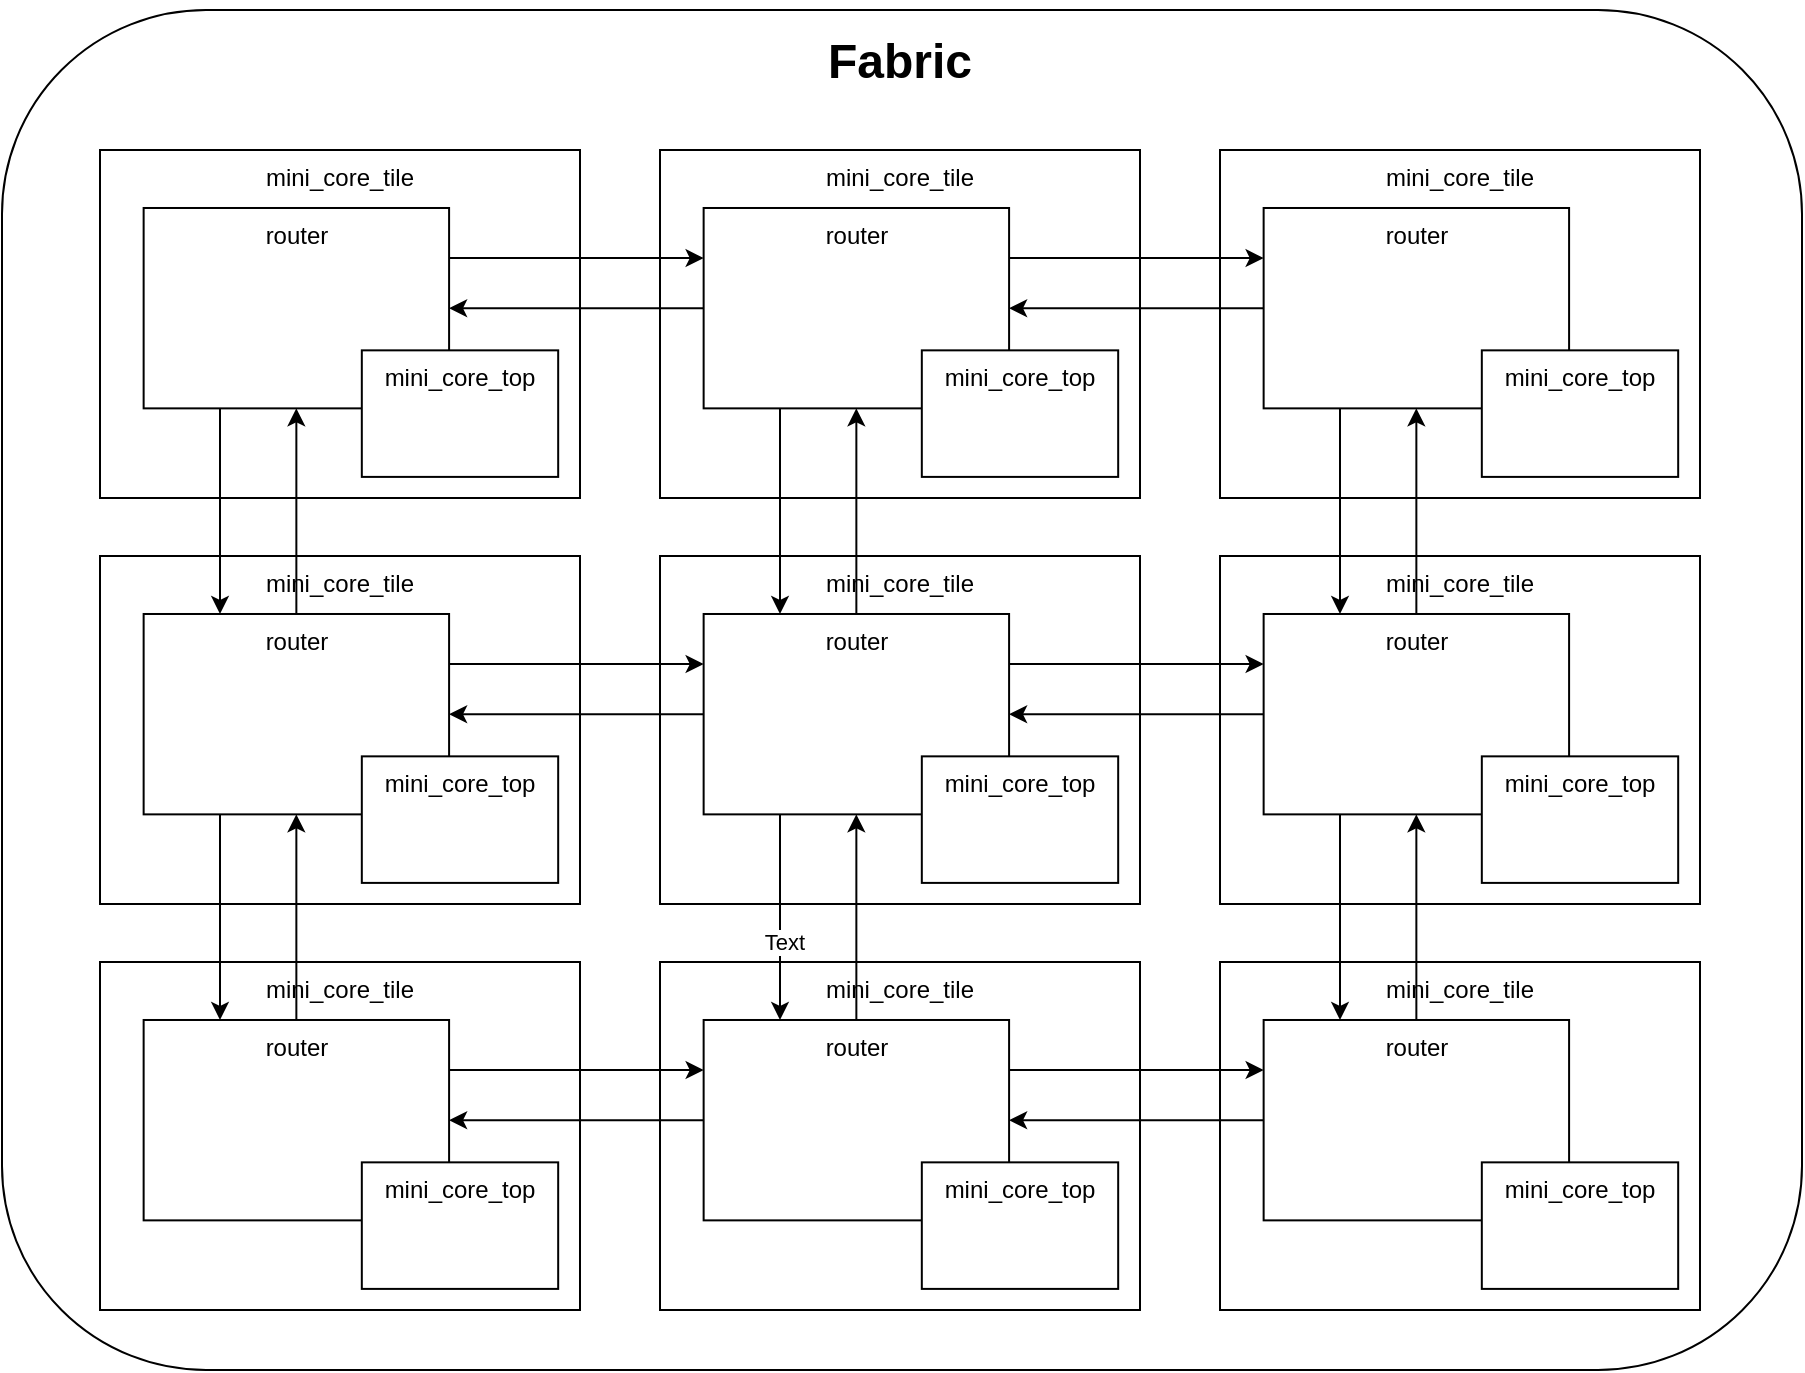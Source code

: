 <mxfile>
    <diagram id="epdJzMUNwXPXIQj0w6-i" name="fabric">
        <mxGraphModel dx="3179" dy="316" grid="1" gridSize="10" guides="1" tooltips="1" connect="1" arrows="1" fold="1" page="1" pageScale="1" pageWidth="850" pageHeight="1100" math="0" shadow="0">
            <root>
                <mxCell id="0"/>
                <mxCell id="1" parent="0"/>
                <mxCell id="6" value="" style="rounded=1;whiteSpace=wrap;html=1;" parent="1" vertex="1">
                    <mxGeometry x="-1724" y="20" width="900" height="680" as="geometry"/>
                </mxCell>
                <mxCell id="T8j2yCrgbPLeNDtMDKNK-64" value="&lt;h1&gt;Fabric&lt;/h1&gt;" style="text;html=1;strokeColor=none;fillColor=none;spacing=5;spacingTop=-20;whiteSpace=wrap;overflow=hidden;rounded=0;align=center;verticalAlign=middle;horizontal=1;" parent="1" vertex="1">
                    <mxGeometry x="-1370" y="30" width="190" height="40" as="geometry"/>
                </mxCell>
                <mxCell id="4TTUC5ofWZnVixsoBgt_-18" value="" style="group" parent="1" vertex="1" connectable="0">
                    <mxGeometry x="-1395" y="90" width="240" height="174" as="geometry"/>
                </mxCell>
                <UserObject label="mini_core_tile" hedietLinkedDataV1_path="../../source/fabric/mini_core_tile.sv" id="4TTUC5ofWZnVixsoBgt_-19">
                    <mxCell style="whiteSpace=wrap;html=1;verticalAlign=top;" parent="4TTUC5ofWZnVixsoBgt_-18" vertex="1">
                        <mxGeometry width="240" height="174.0" as="geometry"/>
                    </mxCell>
                </UserObject>
                <object label="router" hedietLinkedDataV1_path="../../source/fabric/router/router.sv" id="4TTUC5ofWZnVixsoBgt_-20">
                    <mxCell style="whiteSpace=wrap;html=1;verticalAlign=top;" parent="4TTUC5ofWZnVixsoBgt_-18" vertex="1">
                        <mxGeometry x="21.818" y="28.995" width="152.727" height="100.192" as="geometry"/>
                    </mxCell>
                </object>
                <object label="mini_core_top" hedietLinkedDataV1_path="../../source/mini_core/mini_core_top.sv" id="4TTUC5ofWZnVixsoBgt_-21">
                    <mxCell style="whiteSpace=wrap;html=1;verticalAlign=top;" parent="4TTUC5ofWZnVixsoBgt_-18" vertex="1">
                        <mxGeometry x="130.909" y="100.177" width="98.182" height="63.273" as="geometry"/>
                    </mxCell>
                </object>
                <mxCell id="4TTUC5ofWZnVixsoBgt_-35" value="" style="group" parent="1" vertex="1" connectable="0">
                    <mxGeometry x="-1675" y="90" width="240" height="174" as="geometry"/>
                </mxCell>
                <UserObject label="mini_core_tile" hedietLinkedDataV1_path="../../source/fabric/mini_core_tile.sv" id="4TTUC5ofWZnVixsoBgt_-36">
                    <mxCell style="whiteSpace=wrap;html=1;verticalAlign=top;" parent="4TTUC5ofWZnVixsoBgt_-35" vertex="1">
                        <mxGeometry width="240" height="174.0" as="geometry"/>
                    </mxCell>
                </UserObject>
                <object label="router" hedietLinkedDataV1_path="../../source/fabric/router/router.sv" id="4TTUC5ofWZnVixsoBgt_-37">
                    <mxCell style="whiteSpace=wrap;html=1;verticalAlign=top;" parent="4TTUC5ofWZnVixsoBgt_-35" vertex="1">
                        <mxGeometry x="21.818" y="28.995" width="152.727" height="100.192" as="geometry"/>
                    </mxCell>
                </object>
                <object label="mini_core_top" hedietLinkedDataV1_path="../../source/mini_core/mini_core_top.sv" id="4TTUC5ofWZnVixsoBgt_-38">
                    <mxCell style="whiteSpace=wrap;html=1;verticalAlign=top;" parent="4TTUC5ofWZnVixsoBgt_-35" vertex="1">
                        <mxGeometry x="130.909" y="100.177" width="98.182" height="63.273" as="geometry"/>
                    </mxCell>
                </object>
                <mxCell id="4TTUC5ofWZnVixsoBgt_-39" value="" style="group" parent="1" vertex="1" connectable="0">
                    <mxGeometry x="-1115" y="90" width="240" height="174" as="geometry"/>
                </mxCell>
                <UserObject label="mini_core_tile" hedietLinkedDataV1_path="../../source/fabric/mini_core_tile.sv" id="4TTUC5ofWZnVixsoBgt_-40">
                    <mxCell style="whiteSpace=wrap;html=1;verticalAlign=top;" parent="4TTUC5ofWZnVixsoBgt_-39" vertex="1">
                        <mxGeometry width="240" height="174.0" as="geometry"/>
                    </mxCell>
                </UserObject>
                <object label="router" hedietLinkedDataV1_path="../../source/fabric/router/router.sv" id="4TTUC5ofWZnVixsoBgt_-41">
                    <mxCell style="whiteSpace=wrap;html=1;verticalAlign=top;" parent="4TTUC5ofWZnVixsoBgt_-39" vertex="1">
                        <mxGeometry x="21.818" y="28.995" width="152.727" height="100.192" as="geometry"/>
                    </mxCell>
                </object>
                <object label="mini_core_top" hedietLinkedDataV1_path="../../source/mini_core/mini_core_top.sv" id="4TTUC5ofWZnVixsoBgt_-42">
                    <mxCell style="whiteSpace=wrap;html=1;verticalAlign=top;" parent="4TTUC5ofWZnVixsoBgt_-39" vertex="1">
                        <mxGeometry x="130.909" y="100.177" width="98.182" height="63.273" as="geometry"/>
                    </mxCell>
                </object>
                <mxCell id="4TTUC5ofWZnVixsoBgt_-69" value="" style="group" parent="1" vertex="1" connectable="0">
                    <mxGeometry x="-1395" y="293" width="520" height="377" as="geometry"/>
                </mxCell>
                <UserObject label="mini_core_tile" hedietLinkedDataV1_path="../../source/fabric/mini_core_tile.sv" id="4TTUC5ofWZnVixsoBgt_-70">
                    <mxCell style="whiteSpace=wrap;html=1;verticalAlign=top;" parent="4TTUC5ofWZnVixsoBgt_-69" vertex="1">
                        <mxGeometry width="240" height="174.0" as="geometry"/>
                    </mxCell>
                </UserObject>
                <object label="router" hedietLinkedDataV1_path="../../source/fabric/router/router.sv" id="4TTUC5ofWZnVixsoBgt_-71">
                    <mxCell style="whiteSpace=wrap;html=1;verticalAlign=top;" parent="4TTUC5ofWZnVixsoBgt_-69" vertex="1">
                        <mxGeometry x="21.818" y="28.995" width="152.727" height="100.192" as="geometry"/>
                    </mxCell>
                </object>
                <object label="mini_core_top" hedietLinkedDataV1_path="../../source/mini_core/mini_core_top.sv" id="4TTUC5ofWZnVixsoBgt_-72">
                    <mxCell style="whiteSpace=wrap;html=1;verticalAlign=top;" parent="4TTUC5ofWZnVixsoBgt_-69" vertex="1">
                        <mxGeometry x="130.909" y="100.177" width="98.182" height="63.273" as="geometry"/>
                    </mxCell>
                </object>
                <mxCell id="YUpgrNiksA6dpzFoJJne-1" value="" style="group" parent="4TTUC5ofWZnVixsoBgt_-69" vertex="1" connectable="0">
                    <mxGeometry x="-280" y="-203" width="240" height="174" as="geometry"/>
                </mxCell>
                <UserObject label="mini_core_tile" hedietLinkedDataV1_path="../../source/fabric/mini_core_tile.sv" id="YUpgrNiksA6dpzFoJJne-2">
                    <mxCell style="whiteSpace=wrap;html=1;verticalAlign=top;" parent="YUpgrNiksA6dpzFoJJne-1" vertex="1">
                        <mxGeometry width="240" height="174.0" as="geometry"/>
                    </mxCell>
                </UserObject>
                <object label="router" hedietLinkedDataV1_path="../../source/fabric/router/router.sv" id="YUpgrNiksA6dpzFoJJne-3">
                    <mxCell style="whiteSpace=wrap;html=1;verticalAlign=top;" parent="YUpgrNiksA6dpzFoJJne-1" vertex="1">
                        <mxGeometry x="21.818" y="28.995" width="152.727" height="100.192" as="geometry"/>
                    </mxCell>
                </object>
                <object label="mini_core_top" hedietLinkedDataV1_path="../../source/mini_core/mini_core_top.sv" id="YUpgrNiksA6dpzFoJJne-4">
                    <mxCell style="whiteSpace=wrap;html=1;verticalAlign=top;" parent="YUpgrNiksA6dpzFoJJne-1" vertex="1">
                        <mxGeometry x="130.909" y="100.177" width="98.182" height="63.273" as="geometry"/>
                    </mxCell>
                </object>
                <mxCell id="YUpgrNiksA6dpzFoJJne-5" value="" style="group" parent="4TTUC5ofWZnVixsoBgt_-69" vertex="1" connectable="0">
                    <mxGeometry y="-203" width="240" height="174" as="geometry"/>
                </mxCell>
                <UserObject label="mini_core_tile" hedietLinkedDataV1_path="../../source/fabric/mini_core_tile.sv" id="YUpgrNiksA6dpzFoJJne-6">
                    <mxCell style="whiteSpace=wrap;html=1;verticalAlign=top;" parent="YUpgrNiksA6dpzFoJJne-5" vertex="1">
                        <mxGeometry width="240" height="174.0" as="geometry"/>
                    </mxCell>
                </UserObject>
                <object label="router" hedietLinkedDataV1_path="../../source/fabric/router/router.sv" id="YUpgrNiksA6dpzFoJJne-7">
                    <mxCell style="whiteSpace=wrap;html=1;verticalAlign=top;" parent="YUpgrNiksA6dpzFoJJne-5" vertex="1">
                        <mxGeometry x="21.818" y="28.995" width="152.727" height="100.192" as="geometry"/>
                    </mxCell>
                </object>
                <object label="mini_core_top" hedietLinkedDataV1_path="../../source/mini_core/mini_core_top.sv" id="YUpgrNiksA6dpzFoJJne-8">
                    <mxCell style="whiteSpace=wrap;html=1;verticalAlign=top;" parent="YUpgrNiksA6dpzFoJJne-5" vertex="1">
                        <mxGeometry x="130.909" y="100.177" width="98.182" height="63.273" as="geometry"/>
                    </mxCell>
                </object>
                <mxCell id="YUpgrNiksA6dpzFoJJne-9" value="" style="group" parent="4TTUC5ofWZnVixsoBgt_-69" vertex="1" connectable="0">
                    <mxGeometry x="280" y="-203" width="240" height="174" as="geometry"/>
                </mxCell>
                <UserObject label="mini_core_tile" hedietLinkedDataV1_path="../../source/fabric/mini_core_tile.sv" id="YUpgrNiksA6dpzFoJJne-10">
                    <mxCell style="whiteSpace=wrap;html=1;verticalAlign=top;" parent="YUpgrNiksA6dpzFoJJne-9" vertex="1">
                        <mxGeometry width="240" height="174.0" as="geometry"/>
                    </mxCell>
                </UserObject>
                <object label="router" hedietLinkedDataV1_path="../../source/fabric/router/router.sv" id="YUpgrNiksA6dpzFoJJne-11">
                    <mxCell style="whiteSpace=wrap;html=1;verticalAlign=top;" parent="YUpgrNiksA6dpzFoJJne-9" vertex="1">
                        <mxGeometry x="21.818" y="28.995" width="152.727" height="100.192" as="geometry"/>
                    </mxCell>
                </object>
                <object label="mini_core_top" hedietLinkedDataV1_path="../../source/mini_core/mini_core_top.sv" id="YUpgrNiksA6dpzFoJJne-12">
                    <mxCell style="whiteSpace=wrap;html=1;verticalAlign=top;" parent="YUpgrNiksA6dpzFoJJne-9" vertex="1">
                        <mxGeometry x="130.909" y="100.177" width="98.182" height="63.273" as="geometry"/>
                    </mxCell>
                </object>
                <mxCell id="YUpgrNiksA6dpzFoJJne-13" value="" style="group" parent="4TTUC5ofWZnVixsoBgt_-69" vertex="1" connectable="0">
                    <mxGeometry x="280" width="240" height="174" as="geometry"/>
                </mxCell>
                <UserObject label="mini_core_tile" hedietLinkedDataV1_path="../../source/fabric/mini_core_tile.sv" id="YUpgrNiksA6dpzFoJJne-14">
                    <mxCell style="whiteSpace=wrap;html=1;verticalAlign=top;" parent="YUpgrNiksA6dpzFoJJne-13" vertex="1">
                        <mxGeometry width="240" height="174.0" as="geometry"/>
                    </mxCell>
                </UserObject>
                <object label="router" hedietLinkedDataV1_path="../../source/fabric/router/router.sv" id="YUpgrNiksA6dpzFoJJne-15">
                    <mxCell style="whiteSpace=wrap;html=1;verticalAlign=top;" parent="YUpgrNiksA6dpzFoJJne-13" vertex="1">
                        <mxGeometry x="21.818" y="28.995" width="152.727" height="100.192" as="geometry"/>
                    </mxCell>
                </object>
                <object label="mini_core_top" hedietLinkedDataV1_path="../../source/mini_core/mini_core_top.sv" id="YUpgrNiksA6dpzFoJJne-16">
                    <mxCell style="whiteSpace=wrap;html=1;verticalAlign=top;" parent="YUpgrNiksA6dpzFoJJne-13" vertex="1">
                        <mxGeometry x="130.909" y="100.177" width="98.182" height="63.273" as="geometry"/>
                    </mxCell>
                </object>
                <mxCell id="YUpgrNiksA6dpzFoJJne-17" value="" style="group" parent="4TTUC5ofWZnVixsoBgt_-69" vertex="1" connectable="0">
                    <mxGeometry x="280" y="203" width="240" height="174" as="geometry"/>
                </mxCell>
                <UserObject label="mini_core_tile" hedietLinkedDataV1_path="../../source/fabric/mini_core_tile.sv" id="YUpgrNiksA6dpzFoJJne-18">
                    <mxCell style="whiteSpace=wrap;html=1;verticalAlign=top;" parent="YUpgrNiksA6dpzFoJJne-17" vertex="1">
                        <mxGeometry width="240" height="174.0" as="geometry"/>
                    </mxCell>
                </UserObject>
                <object label="router" hedietLinkedDataV1_path="../../source/fabric/router/router.sv" id="YUpgrNiksA6dpzFoJJne-19">
                    <mxCell style="whiteSpace=wrap;html=1;verticalAlign=top;" parent="YUpgrNiksA6dpzFoJJne-17" vertex="1">
                        <mxGeometry x="21.818" y="28.995" width="152.727" height="100.192" as="geometry"/>
                    </mxCell>
                </object>
                <object label="mini_core_top" hedietLinkedDataV1_path="../../source/mini_core/mini_core_top.sv" id="YUpgrNiksA6dpzFoJJne-20">
                    <mxCell style="whiteSpace=wrap;html=1;verticalAlign=top;" parent="YUpgrNiksA6dpzFoJJne-17" vertex="1">
                        <mxGeometry x="130.909" y="100.177" width="98.182" height="63.273" as="geometry"/>
                    </mxCell>
                </object>
                <mxCell id="YUpgrNiksA6dpzFoJJne-21" value="" style="group" parent="4TTUC5ofWZnVixsoBgt_-69" vertex="1" connectable="0">
                    <mxGeometry y="203" width="240" height="174" as="geometry"/>
                </mxCell>
                <UserObject label="mini_core_tile" hedietLinkedDataV1_path="../../source/fabric/mini_core_tile.sv" id="YUpgrNiksA6dpzFoJJne-22">
                    <mxCell style="whiteSpace=wrap;html=1;verticalAlign=top;" parent="YUpgrNiksA6dpzFoJJne-21" vertex="1">
                        <mxGeometry width="240" height="174.0" as="geometry"/>
                    </mxCell>
                </UserObject>
                <object label="router" hedietLinkedDataV1_path="../../source/fabric/router/router.sv" id="YUpgrNiksA6dpzFoJJne-23">
                    <mxCell style="whiteSpace=wrap;html=1;verticalAlign=top;" parent="YUpgrNiksA6dpzFoJJne-21" vertex="1">
                        <mxGeometry x="21.818" y="28.995" width="152.727" height="100.192" as="geometry"/>
                    </mxCell>
                </object>
                <object label="mini_core_top" hedietLinkedDataV1_path="../../source/mini_core/mini_core_top.sv" id="YUpgrNiksA6dpzFoJJne-24">
                    <mxCell style="whiteSpace=wrap;html=1;verticalAlign=top;" parent="YUpgrNiksA6dpzFoJJne-21" vertex="1">
                        <mxGeometry x="130.909" y="100.177" width="98.182" height="63.273" as="geometry"/>
                    </mxCell>
                </object>
                <mxCell id="4TTUC5ofWZnVixsoBgt_-73" value="" style="group" parent="1" vertex="1" connectable="0">
                    <mxGeometry x="-1675" y="293" width="240" height="174" as="geometry"/>
                </mxCell>
                <UserObject label="mini_core_tile" hedietLinkedDataV1_path="../../source/fabric/mini_core_tile.sv" id="4TTUC5ofWZnVixsoBgt_-74">
                    <mxCell style="whiteSpace=wrap;html=1;verticalAlign=top;" parent="4TTUC5ofWZnVixsoBgt_-73" vertex="1">
                        <mxGeometry width="240" height="174.0" as="geometry"/>
                    </mxCell>
                </UserObject>
                <object label="router" hedietLinkedDataV1_path="../../source/fabric/router/router.sv" id="4TTUC5ofWZnVixsoBgt_-75">
                    <mxCell style="whiteSpace=wrap;html=1;verticalAlign=top;" parent="4TTUC5ofWZnVixsoBgt_-73" vertex="1">
                        <mxGeometry x="21.818" y="28.995" width="152.727" height="100.192" as="geometry"/>
                    </mxCell>
                </object>
                <object label="mini_core_top" hedietLinkedDataV1_path="../../source/mini_core/mini_core_top.sv" id="4TTUC5ofWZnVixsoBgt_-76">
                    <mxCell style="whiteSpace=wrap;html=1;verticalAlign=top;" parent="4TTUC5ofWZnVixsoBgt_-73" vertex="1">
                        <mxGeometry x="130.909" y="100.177" width="98.182" height="63.273" as="geometry"/>
                    </mxCell>
                </object>
                <mxCell id="4TTUC5ofWZnVixsoBgt_-77" value="" style="group" parent="1" connectable="0" vertex="1">
                    <mxGeometry x="-1115" y="293" width="240" height="174" as="geometry"/>
                </mxCell>
                <UserObject label="mini_core_tile" hedietLinkedDataV1_path="../../source/fabric/mini_core_tile.sv" id="4TTUC5ofWZnVixsoBgt_-78">
                    <mxCell style="whiteSpace=wrap;html=1;verticalAlign=top;" parent="4TTUC5ofWZnVixsoBgt_-77" vertex="1">
                        <mxGeometry width="240" height="174.0" as="geometry"/>
                    </mxCell>
                </UserObject>
                <object label="router" hedietLinkedDataV1_path="../../source/fabric/router/router.sv" id="4TTUC5ofWZnVixsoBgt_-79">
                    <mxCell style="whiteSpace=wrap;html=1;verticalAlign=top;" parent="4TTUC5ofWZnVixsoBgt_-77" vertex="1">
                        <mxGeometry x="21.818" y="28.995" width="152.727" height="100.192" as="geometry"/>
                    </mxCell>
                </object>
                <object label="mini_core_top" hedietLinkedDataV1_path="../../source/mini_core/mini_core_top.sv" id="4TTUC5ofWZnVixsoBgt_-80">
                    <mxCell style="whiteSpace=wrap;html=1;verticalAlign=top;" parent="4TTUC5ofWZnVixsoBgt_-77" vertex="1">
                        <mxGeometry x="130.909" y="100.177" width="98.182" height="63.273" as="geometry"/>
                    </mxCell>
                </object>
                <mxCell id="4TTUC5ofWZnVixsoBgt_-85" style="edgeStyle=none;html=1;exitX=1;exitY=0.25;exitDx=0;exitDy=0;entryX=0;entryY=0.25;entryDx=0;entryDy=0;" parent="1" source="4TTUC5ofWZnVixsoBgt_-75" target="4TTUC5ofWZnVixsoBgt_-71" edge="1">
                    <mxGeometry relative="1" as="geometry"/>
                </mxCell>
                <mxCell id="4TTUC5ofWZnVixsoBgt_-86" style="edgeStyle=none;html=1;exitX=1;exitY=0.25;exitDx=0;exitDy=0;entryX=0;entryY=0.25;entryDx=0;entryDy=0;" parent="1" source="4TTUC5ofWZnVixsoBgt_-71" target="4TTUC5ofWZnVixsoBgt_-79" edge="1">
                    <mxGeometry relative="1" as="geometry"/>
                </mxCell>
                <mxCell id="4TTUC5ofWZnVixsoBgt_-88" style="edgeStyle=none;html=1;exitX=0;exitY=0.5;exitDx=0;exitDy=0;entryX=1;entryY=0.5;entryDx=0;entryDy=0;" parent="1" source="4TTUC5ofWZnVixsoBgt_-71" target="4TTUC5ofWZnVixsoBgt_-75" edge="1">
                    <mxGeometry relative="1" as="geometry"/>
                </mxCell>
                <mxCell id="4TTUC5ofWZnVixsoBgt_-89" style="edgeStyle=none;html=1;exitX=0;exitY=0.5;exitDx=0;exitDy=0;entryX=1;entryY=0.5;entryDx=0;entryDy=0;" parent="1" source="4TTUC5ofWZnVixsoBgt_-79" target="4TTUC5ofWZnVixsoBgt_-71" edge="1">
                    <mxGeometry relative="1" as="geometry"/>
                </mxCell>
                <mxCell id="4TTUC5ofWZnVixsoBgt_-91" style="edgeStyle=none;html=1;exitX=0.25;exitY=1;exitDx=0;exitDy=0;entryX=0.25;entryY=0;entryDx=0;entryDy=0;" parent="1" source="4TTUC5ofWZnVixsoBgt_-37" target="4TTUC5ofWZnVixsoBgt_-75" edge="1">
                    <mxGeometry relative="1" as="geometry"/>
                </mxCell>
                <mxCell id="4TTUC5ofWZnVixsoBgt_-93" style="edgeStyle=none;html=1;exitX=0.5;exitY=0;exitDx=0;exitDy=0;entryX=0.5;entryY=1;entryDx=0;entryDy=0;" parent="1" source="4TTUC5ofWZnVixsoBgt_-75" target="4TTUC5ofWZnVixsoBgt_-37" edge="1">
                    <mxGeometry relative="1" as="geometry"/>
                </mxCell>
                <mxCell id="4TTUC5ofWZnVixsoBgt_-94" style="edgeStyle=none;html=1;exitX=0.25;exitY=1;exitDx=0;exitDy=0;entryX=0.25;entryY=0;entryDx=0;entryDy=0;" parent="1" source="4TTUC5ofWZnVixsoBgt_-20" target="4TTUC5ofWZnVixsoBgt_-71" edge="1">
                    <mxGeometry relative="1" as="geometry"/>
                </mxCell>
                <mxCell id="4TTUC5ofWZnVixsoBgt_-95" style="edgeStyle=none;html=1;exitX=0.5;exitY=0;exitDx=0;exitDy=0;entryX=0.5;entryY=1;entryDx=0;entryDy=0;" parent="1" source="4TTUC5ofWZnVixsoBgt_-71" target="4TTUC5ofWZnVixsoBgt_-20" edge="1">
                    <mxGeometry relative="1" as="geometry"/>
                </mxCell>
                <mxCell id="4TTUC5ofWZnVixsoBgt_-96" style="edgeStyle=none;html=1;exitX=0.25;exitY=1;exitDx=0;exitDy=0;entryX=0.25;entryY=0;entryDx=0;entryDy=0;" parent="1" source="4TTUC5ofWZnVixsoBgt_-41" target="4TTUC5ofWZnVixsoBgt_-79" edge="1">
                    <mxGeometry relative="1" as="geometry"/>
                </mxCell>
                <mxCell id="4TTUC5ofWZnVixsoBgt_-97" style="edgeStyle=none;html=1;exitX=0.5;exitY=0;exitDx=0;exitDy=0;entryX=0.5;entryY=1;entryDx=0;entryDy=0;" parent="1" source="4TTUC5ofWZnVixsoBgt_-79" target="4TTUC5ofWZnVixsoBgt_-41" edge="1">
                    <mxGeometry relative="1" as="geometry"/>
                </mxCell>
                <mxCell id="4TTUC5ofWZnVixsoBgt_-100" value="" style="group" parent="1" connectable="0" vertex="1">
                    <mxGeometry x="-1395" y="496" width="240" height="174" as="geometry"/>
                </mxCell>
                <UserObject label="mini_core_tile" hedietLinkedDataV1_path="../../source/fabric/mini_core_tile.sv" id="4TTUC5ofWZnVixsoBgt_-101">
                    <mxCell style="whiteSpace=wrap;html=1;verticalAlign=top;" parent="4TTUC5ofWZnVixsoBgt_-100" vertex="1">
                        <mxGeometry width="240" height="174.0" as="geometry"/>
                    </mxCell>
                </UserObject>
                <object label="router" hedietLinkedDataV1_path="../../source/fabric/router/router.sv" id="4TTUC5ofWZnVixsoBgt_-102">
                    <mxCell style="whiteSpace=wrap;html=1;verticalAlign=top;" parent="4TTUC5ofWZnVixsoBgt_-100" vertex="1">
                        <mxGeometry x="21.818" y="28.995" width="152.727" height="100.192" as="geometry"/>
                    </mxCell>
                </object>
                <object label="mini_core_top" hedietLinkedDataV1_path="../../source/mini_core/mini_core_top.sv" id="4TTUC5ofWZnVixsoBgt_-103">
                    <mxCell style="whiteSpace=wrap;html=1;verticalAlign=top;" parent="4TTUC5ofWZnVixsoBgt_-100" vertex="1">
                        <mxGeometry x="130.909" y="100.177" width="98.182" height="63.273" as="geometry"/>
                    </mxCell>
                </object>
                <mxCell id="4TTUC5ofWZnVixsoBgt_-104" value="" style="group" parent="1" connectable="0" vertex="1">
                    <mxGeometry x="-1675" y="496" width="240" height="174" as="geometry"/>
                </mxCell>
                <UserObject label="mini_core_tile" hedietLinkedDataV1_path="../../source/fabric/mini_core_tile.sv" id="4TTUC5ofWZnVixsoBgt_-105">
                    <mxCell style="whiteSpace=wrap;html=1;verticalAlign=top;" parent="4TTUC5ofWZnVixsoBgt_-104" vertex="1">
                        <mxGeometry width="240" height="174.0" as="geometry"/>
                    </mxCell>
                </UserObject>
                <object label="router" hedietLinkedDataV1_path="../../source/fabric/router/router.sv" id="4TTUC5ofWZnVixsoBgt_-106">
                    <mxCell style="whiteSpace=wrap;html=1;verticalAlign=top;" parent="4TTUC5ofWZnVixsoBgt_-104" vertex="1">
                        <mxGeometry x="21.818" y="28.995" width="152.727" height="100.192" as="geometry"/>
                    </mxCell>
                </object>
                <object label="mini_core_top" hedietLinkedDataV1_path="../../source/mini_core/mini_core_top.sv" id="4TTUC5ofWZnVixsoBgt_-107">
                    <mxCell style="whiteSpace=wrap;html=1;verticalAlign=top;" parent="4TTUC5ofWZnVixsoBgt_-104" vertex="1">
                        <mxGeometry x="130.909" y="100.177" width="98.182" height="63.273" as="geometry"/>
                    </mxCell>
                </object>
                <mxCell id="4TTUC5ofWZnVixsoBgt_-108" value="" style="group" parent="1" connectable="0" vertex="1">
                    <mxGeometry x="-1115" y="496" width="240" height="174" as="geometry"/>
                </mxCell>
                <UserObject label="mini_core_tile" hedietLinkedDataV1_path="../../source/fabric/mini_core_tile.sv" id="4TTUC5ofWZnVixsoBgt_-109">
                    <mxCell style="whiteSpace=wrap;html=1;verticalAlign=top;" parent="4TTUC5ofWZnVixsoBgt_-108" vertex="1">
                        <mxGeometry width="240" height="174.0" as="geometry"/>
                    </mxCell>
                </UserObject>
                <object label="router" hedietLinkedDataV1_path="../../source/fabric/router/router.sv" id="4TTUC5ofWZnVixsoBgt_-110">
                    <mxCell style="whiteSpace=wrap;html=1;verticalAlign=top;" parent="4TTUC5ofWZnVixsoBgt_-108" vertex="1">
                        <mxGeometry x="21.818" y="28.995" width="152.727" height="100.192" as="geometry"/>
                    </mxCell>
                </object>
                <object label="mini_core_top" hedietLinkedDataV1_path="../../source/mini_core/mini_core_top.sv" id="4TTUC5ofWZnVixsoBgt_-111">
                    <mxCell style="whiteSpace=wrap;html=1;verticalAlign=top;" parent="4TTUC5ofWZnVixsoBgt_-108" vertex="1">
                        <mxGeometry x="130.909" y="100.177" width="98.182" height="63.273" as="geometry"/>
                    </mxCell>
                </object>
                <mxCell id="4TTUC5ofWZnVixsoBgt_-116" style="edgeStyle=none;html=1;exitX=1;exitY=0.25;exitDx=0;exitDy=0;entryX=0;entryY=0.25;entryDx=0;entryDy=0;" parent="1" source="4TTUC5ofWZnVixsoBgt_-106" target="4TTUC5ofWZnVixsoBgt_-102" edge="1">
                    <mxGeometry relative="1" as="geometry"/>
                </mxCell>
                <mxCell id="4TTUC5ofWZnVixsoBgt_-117" style="edgeStyle=none;html=1;exitX=1;exitY=0.25;exitDx=0;exitDy=0;entryX=0;entryY=0.25;entryDx=0;entryDy=0;" parent="1" source="4TTUC5ofWZnVixsoBgt_-102" target="4TTUC5ofWZnVixsoBgt_-110" edge="1">
                    <mxGeometry relative="1" as="geometry"/>
                </mxCell>
                <mxCell id="4TTUC5ofWZnVixsoBgt_-119" style="edgeStyle=none;html=1;exitX=0;exitY=0.5;exitDx=0;exitDy=0;entryX=1;entryY=0.5;entryDx=0;entryDy=0;" parent="1" source="4TTUC5ofWZnVixsoBgt_-102" target="4TTUC5ofWZnVixsoBgt_-106" edge="1">
                    <mxGeometry relative="1" as="geometry"/>
                </mxCell>
                <mxCell id="4TTUC5ofWZnVixsoBgt_-120" style="edgeStyle=none;html=1;exitX=0;exitY=0.5;exitDx=0;exitDy=0;entryX=1;entryY=0.5;entryDx=0;entryDy=0;" parent="1" source="4TTUC5ofWZnVixsoBgt_-110" target="4TTUC5ofWZnVixsoBgt_-102" edge="1">
                    <mxGeometry relative="1" as="geometry"/>
                </mxCell>
                <mxCell id="4TTUC5ofWZnVixsoBgt_-152" style="edgeStyle=none;html=1;exitX=0.25;exitY=1;exitDx=0;exitDy=0;entryX=0.25;entryY=0;entryDx=0;entryDy=0;" parent="1" source="4TTUC5ofWZnVixsoBgt_-75" target="4TTUC5ofWZnVixsoBgt_-106" edge="1">
                    <mxGeometry relative="1" as="geometry"/>
                </mxCell>
                <mxCell id="4TTUC5ofWZnVixsoBgt_-153" style="edgeStyle=none;html=1;exitX=0.5;exitY=0;exitDx=0;exitDy=0;entryX=0.5;entryY=1;entryDx=0;entryDy=0;" parent="1" source="4TTUC5ofWZnVixsoBgt_-106" target="4TTUC5ofWZnVixsoBgt_-75" edge="1">
                    <mxGeometry relative="1" as="geometry"/>
                </mxCell>
                <mxCell id="4TTUC5ofWZnVixsoBgt_-154" style="edgeStyle=none;html=1;exitX=0.25;exitY=1;exitDx=0;exitDy=0;entryX=0.25;entryY=0;entryDx=0;entryDy=0;" parent="1" source="4TTUC5ofWZnVixsoBgt_-71" target="4TTUC5ofWZnVixsoBgt_-102" edge="1">
                    <mxGeometry relative="1" as="geometry"/>
                </mxCell>
                <mxCell id="7" value="Text" style="edgeLabel;html=1;align=center;verticalAlign=middle;resizable=0;points=[];" vertex="1" connectable="0" parent="4TTUC5ofWZnVixsoBgt_-154">
                    <mxGeometry x="0.237" y="2" relative="1" as="geometry">
                        <mxPoint as="offset"/>
                    </mxGeometry>
                </mxCell>
                <mxCell id="4TTUC5ofWZnVixsoBgt_-155" style="edgeStyle=none;html=1;exitX=0.5;exitY=0;exitDx=0;exitDy=0;entryX=0.5;entryY=1;entryDx=0;entryDy=0;" parent="1" source="4TTUC5ofWZnVixsoBgt_-102" target="4TTUC5ofWZnVixsoBgt_-71" edge="1">
                    <mxGeometry relative="1" as="geometry"/>
                </mxCell>
                <mxCell id="4TTUC5ofWZnVixsoBgt_-156" style="edgeStyle=none;html=1;exitX=0.25;exitY=1;exitDx=0;exitDy=0;entryX=0.25;entryY=0;entryDx=0;entryDy=0;" parent="1" source="4TTUC5ofWZnVixsoBgt_-79" target="4TTUC5ofWZnVixsoBgt_-110" edge="1">
                    <mxGeometry relative="1" as="geometry"/>
                </mxCell>
                <mxCell id="4TTUC5ofWZnVixsoBgt_-157" style="edgeStyle=none;html=1;exitX=0.5;exitY=0;exitDx=0;exitDy=0;entryX=0.5;entryY=1;entryDx=0;entryDy=0;" parent="1" source="4TTUC5ofWZnVixsoBgt_-110" target="4TTUC5ofWZnVixsoBgt_-79" edge="1">
                    <mxGeometry relative="1" as="geometry"/>
                </mxCell>
                <mxCell id="4TTUC5ofWZnVixsoBgt_-63" style="edgeStyle=none;html=1;exitX=1;exitY=0.25;exitDx=0;exitDy=0;entryX=0;entryY=0.25;entryDx=0;entryDy=0;" parent="1" source="4TTUC5ofWZnVixsoBgt_-37" target="4TTUC5ofWZnVixsoBgt_-20" edge="1">
                    <mxGeometry relative="1" as="geometry"/>
                </mxCell>
                <mxCell id="4TTUC5ofWZnVixsoBgt_-64" style="edgeStyle=none;html=1;exitX=1;exitY=0.25;exitDx=0;exitDy=0;entryX=0;entryY=0.25;entryDx=0;entryDy=0;" parent="1" source="4TTUC5ofWZnVixsoBgt_-20" target="4TTUC5ofWZnVixsoBgt_-41" edge="1">
                    <mxGeometry relative="1" as="geometry"/>
                </mxCell>
                <mxCell id="4TTUC5ofWZnVixsoBgt_-66" style="edgeStyle=none;html=1;exitX=0;exitY=0.5;exitDx=0;exitDy=0;entryX=1;entryY=0.5;entryDx=0;entryDy=0;" parent="1" source="4TTUC5ofWZnVixsoBgt_-20" target="4TTUC5ofWZnVixsoBgt_-37" edge="1">
                    <mxGeometry relative="1" as="geometry"/>
                </mxCell>
                <mxCell id="4TTUC5ofWZnVixsoBgt_-67" style="edgeStyle=none;html=1;exitX=0;exitY=0.5;exitDx=0;exitDy=0;entryX=1;entryY=0.5;entryDx=0;entryDy=0;" parent="1" source="4TTUC5ofWZnVixsoBgt_-41" target="4TTUC5ofWZnVixsoBgt_-20" edge="1">
                    <mxGeometry relative="1" as="geometry"/>
                </mxCell>
            </root>
        </mxGraphModel>
    </diagram>
    <diagram id="ivzACX5DH1ySDXppYQka" name="mini_core_tile">
        <mxGraphModel dx="1011" dy="561" grid="1" gridSize="10" guides="1" tooltips="1" connect="1" arrows="1" fold="1" page="1" pageScale="1" pageWidth="850" pageHeight="1100" math="0" shadow="0">
            <root>
                <mxCell id="0"/>
                <mxCell id="1" parent="0"/>
                <object label="mini_core_tile" hedietLinkedDataV1_path="../../source/fabric/mini_core_tile.sv" id="l-HomuFSGnHIB0650J43-1">
                    <mxCell style="whiteSpace=wrap;html=1;verticalAlign=top;" parent="1" vertex="1">
                        <mxGeometry x="230" y="200" width="410" height="470" as="geometry"/>
                    </mxCell>
                </object>
                <object label="router" hedietLinkedDataV1_path="../../source/fabric/router/router.sv" id="l-HomuFSGnHIB0650J43-2">
                    <mxCell style="whiteSpace=wrap;html=1;verticalAlign=top;points=[[0,0,0,0,0],[0,0.25,0,0,0],[0,0.5,0,0,0],[0,0.75,0,0,0],[0,1,0,0,0],[0.25,0,0,0,0],[0.5,0,0,0,0],[0.71,1,0,0,0],[0.75,0,0,0,0],[0.8,1,0,0,0],[0.89,1,0,0,0],[1,0,0,0,0],[1,0.73,0,0,0],[1,0.8,0,0,0],[1,0.89,0,0,0],[1,1,0,0,0]];" parent="1" vertex="1">
                        <mxGeometry x="261.54" y="256.4" width="198.46" height="193.6" as="geometry"/>
                    </mxCell>
                </object>
                <object label="mini_core_top" hedietLinkedDataV1_path="../../source/mini_core/mini_core_top.sv" link="data:page/id,YKdvv05w4KDAUPQBwIsd" id="l-HomuFSGnHIB0650J43-3">
                    <mxCell style="whiteSpace=wrap;html=1;verticalAlign=top;" parent="1" vertex="1">
                        <mxGeometry x="466.538" y="463.2" width="141.923" height="169.2" as="geometry"/>
                    </mxCell>
                </object>
                <mxCell id="85E3ImTF4qyeOsI18sPj-1" value="&lt;h1&gt;mini_core_tile&lt;/h1&gt;" style="text;html=1;strokeColor=none;fillColor=none;spacing=5;spacingTop=-20;whiteSpace=wrap;overflow=hidden;rounded=0;align=center;verticalAlign=middle;" parent="1" vertex="1">
                    <mxGeometry x="310.0" y="120" width="190" height="40" as="geometry"/>
                </mxCell>
                <mxCell id="1fbtcvvgFH_O_BlBe7Ls-2" style="edgeStyle=orthogonalEdgeStyle;html=1;entryX=0.5;entryY=0;entryDx=0;entryDy=0;exitX=1;exitY=0.8;exitDx=0;exitDy=0;exitPerimeter=0;" parent="1" source="l-HomuFSGnHIB0650J43-2" target="l-HomuFSGnHIB0650J43-3" edge="1">
                    <mxGeometry relative="1" as="geometry">
                        <mxPoint x="470" y="411.6" as="sourcePoint"/>
                        <mxPoint x="520" y="480" as="targetPoint"/>
                    </mxGeometry>
                </mxCell>
                <mxCell id="1fbtcvvgFH_O_BlBe7Ls-3" style="edgeStyle=orthogonalEdgeStyle;html=1;entryX=0.75;entryY=0;entryDx=0;entryDy=0;exitX=1;exitY=0.73;exitDx=0;exitDy=0;exitPerimeter=0;" parent="1" source="l-HomuFSGnHIB0650J43-2" target="l-HomuFSGnHIB0650J43-3" edge="1">
                    <mxGeometry relative="1" as="geometry">
                        <mxPoint x="470" y="363.2" as="sourcePoint"/>
                        <mxPoint x="547.5" y="473.2" as="targetPoint"/>
                    </mxGeometry>
                </mxCell>
                <mxCell id="1fbtcvvgFH_O_BlBe7Ls-4" style="edgeStyle=orthogonalEdgeStyle;html=1;entryX=0.89;entryY=1;entryDx=0;entryDy=0;exitX=0;exitY=0.25;exitDx=0;exitDy=0;entryPerimeter=0;" parent="1" source="l-HomuFSGnHIB0650J43-3" target="l-HomuFSGnHIB0650J43-2" edge="1">
                    <mxGeometry relative="1" as="geometry">
                        <mxPoint x="470" y="314.8" as="sourcePoint"/>
                        <mxPoint x="582.981" y="473.2" as="targetPoint"/>
                    </mxGeometry>
                </mxCell>
                <mxCell id="1fbtcvvgFH_O_BlBe7Ls-1" style="edgeStyle=orthogonalEdgeStyle;html=1;exitX=1;exitY=0.89;exitDx=0;exitDy=0;entryX=0.25;entryY=0;entryDx=0;entryDy=0;exitPerimeter=0;" parent="1" source="l-HomuFSGnHIB0650J43-2" target="l-HomuFSGnHIB0650J43-3" edge="1">
                    <mxGeometry relative="1" as="geometry">
                        <mxPoint x="510" y="460" as="targetPoint"/>
                    </mxGeometry>
                </mxCell>
                <mxCell id="1fbtcvvgFH_O_BlBe7Ls-5" style="edgeStyle=orthogonalEdgeStyle;html=1;entryX=0.8;entryY=1;entryDx=0;entryDy=0;exitX=0;exitY=0.5;exitDx=0;exitDy=0;entryPerimeter=0;" parent="1" source="l-HomuFSGnHIB0650J43-3" target="l-HomuFSGnHIB0650J43-2" edge="1">
                    <mxGeometry relative="1" as="geometry">
                        <mxPoint x="476.538" y="515.5" as="sourcePoint"/>
                        <mxPoint x="420.385" y="460" as="targetPoint"/>
                    </mxGeometry>
                </mxCell>
                <mxCell id="1fbtcvvgFH_O_BlBe7Ls-6" style="edgeStyle=orthogonalEdgeStyle;html=1;exitX=0;exitY=0.75;exitDx=0;exitDy=0;entryX=0.71;entryY=1;entryDx=0;entryDy=0;entryPerimeter=0;" parent="1" source="l-HomuFSGnHIB0650J43-3" target="l-HomuFSGnHIB0650J43-2" edge="1">
                    <mxGeometry relative="1" as="geometry">
                        <mxPoint x="476.538" y="557.8" as="sourcePoint"/>
                        <mxPoint x="399" y="449" as="targetPoint"/>
                    </mxGeometry>
                </mxCell>
            </root>
        </mxGraphModel>
    </diagram>
    <diagram id="YKdvv05w4KDAUPQBwIsd" name="mini_core_top">
        <mxGraphModel dx="1011" dy="561" grid="1" gridSize="10" guides="1" tooltips="1" connect="1" arrows="1" fold="1" page="1" pageScale="1" pageWidth="850" pageHeight="1100" background="none" math="0" shadow="0">
            <root>
                <mxCell id="0"/>
                <mxCell id="1" parent="0"/>
                <UserObject label="&lt;div style=&quot;&quot;&gt;mini_core_top&lt;/div&gt;" hedietLinkedDataV1_path="../../source/mini_core/mini_core_top.sv" id="14">
                    <mxCell style="rounded=1;whiteSpace=wrap;html=1;align=center;verticalAlign=top;" parent="1" vertex="1">
                        <mxGeometry x="260" y="130" width="330" height="390" as="geometry"/>
                    </mxCell>
                </UserObject>
                <mxCell id="29" style="edgeStyle=none;html=1;exitX=0.277;exitY=0.002;exitDx=0;exitDy=0;entryX=0.25;entryY=0;entryDx=0;entryDy=0;exitPerimeter=0;" parent="1" source="14" target="13" edge="1">
                    <mxGeometry relative="1" as="geometry"/>
                </mxCell>
                <mxCell id="23" style="edgeStyle=none;html=1;exitX=0.75;exitY=0;exitDx=0;exitDy=0;entryX=0.75;entryY=1;entryDx=0;entryDy=0;" parent="1" source="11" target="12" edge="1">
                    <mxGeometry relative="1" as="geometry"/>
                </mxCell>
                <UserObject label="mini_core" link="data:page/id,yMYKsYV2CRwJ0KZ0rtiw" hedietLinkedDataV1_path="../../source/mini_core/mini_core_top.sv" hedietLinkedDataV1_symbol="mini_core" id="11">
                    <mxCell style="rounded=1;whiteSpace=wrap;html=1;" parent="1" vertex="1">
                        <mxGeometry x="280" y="410" width="290" height="70" as="geometry"/>
                    </mxCell>
                </UserObject>
                <mxCell id="21" style="edgeStyle=none;html=1;exitX=0.25;exitY=1;exitDx=0;exitDy=0;entryX=0.25;entryY=0;entryDx=0;entryDy=0;" parent="1" source="12" target="11" edge="1">
                    <mxGeometry relative="1" as="geometry"/>
                </mxCell>
                <mxCell id="24" style="edgeStyle=none;html=1;exitX=0.87;exitY=1.001;exitDx=0;exitDy=0;exitPerimeter=0;" parent="1" source="12" edge="1">
                    <mxGeometry relative="1" as="geometry">
                        <mxPoint x="532" y="365" as="sourcePoint"/>
                        <mxPoint x="532" y="410" as="targetPoint"/>
                    </mxGeometry>
                </mxCell>
                <mxCell id="27" style="edgeStyle=none;html=1;exitX=0.75;exitY=0;exitDx=0;exitDy=0;entryX=0.75;entryY=1;entryDx=0;entryDy=0;" parent="1" source="12" target="13" edge="1">
                    <mxGeometry relative="1" as="geometry"/>
                </mxCell>
                <mxCell id="28" style="edgeStyle=none;html=1;exitX=0.5;exitY=0;exitDx=0;exitDy=0;entryX=0.5;entryY=1;entryDx=0;entryDy=0;" parent="1" source="12" target="13" edge="1">
                    <mxGeometry relative="1" as="geometry"/>
                </mxCell>
                <object label="mem_wrap" hedietLinkedDataV1_path="../../source/mini_core/mini_core_top.sv" hedietLinkedDataV1_symbol="mini_mem_wrap" id="12">
                    <mxCell style="rounded=1;whiteSpace=wrap;html=1;" parent="1" vertex="1">
                        <mxGeometry x="280" y="295" width="290" height="70" as="geometry"/>
                    </mxCell>
                </object>
                <mxCell id="26" style="edgeStyle=none;html=1;entryX=0.144;entryY=0.027;entryDx=0;entryDy=0;exitX=0.144;exitY=1.004;exitDx=0;exitDy=0;exitPerimeter=0;entryPerimeter=0;" parent="1" source="13" target="12" edge="1">
                    <mxGeometry relative="1" as="geometry">
                        <mxPoint x="322.5" y="250" as="sourcePoint"/>
                        <mxPoint x="322.5" y="295" as="targetPoint"/>
                    </mxGeometry>
                </mxCell>
                <mxCell id="30" style="edgeStyle=none;html=1;exitX=0.75;exitY=0;exitDx=0;exitDy=0;entryX=0.722;entryY=0.002;entryDx=0;entryDy=0;entryPerimeter=0;" parent="1" source="13" target="14" edge="1">
                    <mxGeometry relative="1" as="geometry"/>
                </mxCell>
                <object label="io_ctrl" id="13">
                    <mxCell style="rounded=1;whiteSpace=wrap;html=1;" parent="1" vertex="1">
                        <mxGeometry x="280" y="180" width="290" height="70" as="geometry"/>
                    </mxCell>
                </object>
                <object label="" hedietLinkedDataV1_path="../../source/mini_core/mini_core_top.sv" hedietLinkedDataV1_symbol="mini_core" id="25">
                    <mxCell style="edgeStyle=none;html=1;exitX=0.124;exitY=0.012;exitDx=0;exitDy=0;entryX=0.121;entryY=1.025;entryDx=0;entryDy=0;entryPerimeter=0;exitPerimeter=0;" parent="1" source="11" target="12" edge="1">
                        <mxGeometry relative="1" as="geometry">
                            <mxPoint x="482.5" y="415" as="sourcePoint"/>
                            <mxPoint x="482.5" y="370" as="targetPoint"/>
                        </mxGeometry>
                    </mxCell>
                </object>
                <mxCell id="fcm0JTpcQdwlod8-AqyA-30" value="&lt;h1&gt;mini_core_top&lt;/h1&gt;" style="text;html=1;strokeColor=none;fillColor=none;spacing=5;spacingTop=-20;whiteSpace=wrap;overflow=hidden;rounded=0;labelBackgroundColor=#18141D;" parent="1" vertex="1">
                    <mxGeometry x="340" y="60" width="190" height="50" as="geometry"/>
                </mxCell>
            </root>
        </mxGraphModel>
    </diagram>
    <diagram id="G4HeQISwVZlmTRYL7oKJ" name="mini_core_mem_wrap">
        <mxGraphModel dx="1011" dy="561" grid="1" gridSize="10" guides="1" tooltips="1" connect="1" arrows="1" fold="1" page="1" pageScale="1" pageWidth="850" pageHeight="1100" math="0" shadow="0">
            <root>
                <mxCell id="0"/>
                <mxCell id="1" parent="0"/>
            </root>
        </mxGraphModel>
    </diagram>
    <diagram id="yMYKsYV2CRwJ0KZ0rtiw" name="mini_core">
        <mxGraphModel dx="788" dy="579" grid="1" gridSize="10" guides="1" tooltips="1" connect="1" arrows="1" fold="1" page="1" pageScale="1" pageWidth="850" pageHeight="1100" background="none" math="0" shadow="0">
            <root>
                <mxCell id="0"/>
                <mxCell id="1" parent="0"/>
                <mxCell id="RbBIWwb7x5zN7ZK9Y70G-1" value="mini_core" style="rounded=1;whiteSpace=wrap;html=1;align=center;verticalAlign=top;" parent="1" vertex="1">
                    <mxGeometry x="60" y="70" width="700" height="360" as="geometry"/>
                </mxCell>
                <object label="&lt;div style=&quot;&quot;&gt;&lt;br&gt;register_file&lt;/div&gt;" hedietLinkedDataV1_path="../../source/mini_core/mini_core_rf.sv" hedietLinkedDataV1_start_col_x-num="0" hedietLinkedDataV1_start_line_x-num="29" hedietLinkedDataV1_end_col_x-num="0" hedietLinkedDataV1_end_line_x-num="29" link="data:page/id,KdlQT86D_D6v3DAcA5qc" id="RbBIWwb7x5zN7ZK9Y70G-3">
                    <mxCell style="rounded=1;whiteSpace=wrap;html=1;align=center;verticalAlign=top;" parent="1" vertex="1">
                        <mxGeometry x="220" y="250" width="120" height="150" as="geometry"/>
                    </mxCell>
                </object>
                <mxCell id="SW2WAQj8JRtONUp7lOFi-7" style="edgeStyle=orthogonalEdgeStyle;html=1;exitX=0.75;exitY=1;exitDx=0;exitDy=0;" parent="1" source="RbBIWwb7x5zN7ZK9Y70G-4" target="SW2WAQj8JRtONUp7lOFi-2" edge="1">
                    <mxGeometry relative="1" as="geometry"/>
                </mxCell>
                <mxCell id="RbBIWwb7x5zN7ZK9Y70G-4" value="&lt;div style=&quot;&quot;&gt;execute&lt;/div&gt;" style="rounded=1;whiteSpace=wrap;html=1;align=center;verticalAlign=top;" parent="1" vertex="1">
                    <mxGeometry x="350" y="250" width="100" height="150" as="geometry"/>
                </mxCell>
                <mxCell id="SW2WAQj8JRtONUp7lOFi-3" style="edgeStyle=orthogonalEdgeStyle;html=1;exitX=0.25;exitY=1;exitDx=0;exitDy=0;entryX=0.073;entryY=0.005;entryDx=0;entryDy=0;entryPerimeter=0;" parent="1" source="RbBIWwb7x5zN7ZK9Y70G-5" target="SW2WAQj8JRtONUp7lOFi-2" edge="1">
                    <mxGeometry relative="1" as="geometry"/>
                </mxCell>
                <UserObject label="&lt;div style=&quot;&quot;&gt;fetch&lt;/div&gt;" id="RbBIWwb7x5zN7ZK9Y70G-5">
                    <mxCell style="rounded=1;whiteSpace=wrap;html=1;align=center;verticalAlign=top;" parent="1" vertex="1">
                        <mxGeometry x="100" y="250" width="90" height="150" as="geometry"/>
                    </mxCell>
                </UserObject>
                <mxCell id="RbBIWwb7x5zN7ZK9Y70G-6" value="&lt;div style=&quot;&quot;&gt;mem_access&lt;/div&gt;" style="rounded=1;whiteSpace=wrap;html=1;align=center;verticalAlign=top;" parent="1" vertex="1">
                    <mxGeometry x="500" y="250" width="90" height="150" as="geometry"/>
                </mxCell>
                <mxCell id="SW2WAQj8JRtONUp7lOFi-9" style="edgeStyle=orthogonalEdgeStyle;html=1;exitX=0.5;exitY=0;exitDx=0;exitDy=0;entryX=0.5;entryY=0;entryDx=0;entryDy=0;" parent="1" source="RbBIWwb7x5zN7ZK9Y70G-7" target="RbBIWwb7x5zN7ZK9Y70G-3" edge="1">
                    <mxGeometry relative="1" as="geometry">
                        <Array as="points">
                            <mxPoint x="675" y="230"/>
                            <mxPoint x="290" y="230"/>
                        </Array>
                    </mxGeometry>
                </mxCell>
                <mxCell id="RbBIWwb7x5zN7ZK9Y70G-7" value="&lt;div style=&quot;&quot;&gt;wr_back&lt;/div&gt;" style="rounded=1;whiteSpace=wrap;html=1;align=center;verticalAlign=top;" parent="1" vertex="1">
                    <mxGeometry x="630" y="250" width="90" height="150" as="geometry"/>
                </mxCell>
                <mxCell id="0pI3UCUMWnOChNHo2n15-1" value="&lt;h1&gt;mini_core&lt;/h1&gt;" style="text;html=1;strokeColor=none;fillColor=none;spacing=5;spacingTop=-20;whiteSpace=wrap;overflow=hidden;rounded=0;labelBackgroundColor=#18141D;" parent="1" vertex="1">
                    <mxGeometry x="322.5" y="20" width="135" height="40" as="geometry"/>
                </mxCell>
                <mxCell id="SW2WAQj8JRtONUp7lOFi-1" value="&lt;div style=&quot;&quot;&gt;mini_core_ctrl&lt;br&gt;(Decode)&lt;/div&gt;" style="rounded=1;whiteSpace=wrap;html=1;align=center;verticalAlign=top;" parent="1" vertex="1">
                    <mxGeometry x="120" y="120" width="600" height="90" as="geometry"/>
                </mxCell>
                <mxCell id="SW2WAQj8JRtONUp7lOFi-4" style="edgeStyle=orthogonalEdgeStyle;html=1;exitX=0.25;exitY=0;exitDx=0;exitDy=0;entryX=0.25;entryY=1;entryDx=0;entryDy=0;" parent="1" source="SW2WAQj8JRtONUp7lOFi-2" target="RbBIWwb7x5zN7ZK9Y70G-3" edge="1">
                    <mxGeometry relative="1" as="geometry"/>
                </mxCell>
                <mxCell id="SW2WAQj8JRtONUp7lOFi-5" style="edgeStyle=orthogonalEdgeStyle;html=1;exitX=0.25;exitY=0;exitDx=0;exitDy=0;" parent="1" source="SW2WAQj8JRtONUp7lOFi-2" target="SW2WAQj8JRtONUp7lOFi-1" edge="1">
                    <mxGeometry relative="1" as="geometry">
                        <Array as="points">
                            <mxPoint x="253" y="420"/>
                            <mxPoint x="200" y="420"/>
                        </Array>
                    </mxGeometry>
                </mxCell>
                <mxCell id="SW2WAQj8JRtONUp7lOFi-8" style="edgeStyle=orthogonalEdgeStyle;html=1;exitX=0.75;exitY=0;exitDx=0;exitDy=0;" parent="1" source="SW2WAQj8JRtONUp7lOFi-2" target="RbBIWwb7x5zN7ZK9Y70G-7" edge="1">
                    <mxGeometry relative="1" as="geometry"/>
                </mxCell>
                <mxCell id="SW2WAQj8JRtONUp7lOFi-2" value="&lt;div style=&quot;&quot;&gt;mini_core_mem_wrap&lt;/div&gt;" style="rounded=1;whiteSpace=wrap;html=1;align=center;verticalAlign=top;" parent="1" vertex="1">
                    <mxGeometry x="70" y="520" width="730" height="70" as="geometry"/>
                </mxCell>
            </root>
        </mxGraphModel>
    </diagram>
    <diagram id="RxsrAjMaPrElbOpgNKDO" name="big_core_top">
        <mxGraphModel dx="1011" dy="561" grid="1" gridSize="10" guides="1" tooltips="1" connect="1" arrows="1" fold="1" page="1" pageScale="1" pageWidth="850" pageHeight="1100" math="0" shadow="0">
            <root>
                <mxCell id="0"/>
                <mxCell id="1" parent="0"/>
            </root>
        </mxGraphModel>
    </diagram>
    <diagram id="XC62MlED3ZfeMSzVem0h" name="big_core">
        <mxGraphModel dx="788" dy="579" grid="1" gridSize="10" guides="1" tooltips="1" connect="1" arrows="1" fold="1" page="1" pageScale="1" pageWidth="850" pageHeight="1100" math="0" shadow="0">
            <root>
                <mxCell id="0"/>
                <mxCell id="1" parent="0"/>
                <UserObject label="&lt;div style=&quot;&quot;&gt;big_core&lt;/div&gt;" hedietLinkedDataV1_path="../../source/big_core/big_core.sv" hedietLinkedDataV1_start_col_x-num="0" hedietLinkedDataV1_start_line_x-num="0" hedietLinkedDataV1_end_col_x-num="0" hedietLinkedDataV1_end_line_x-num="0" id="RvNZk5WbF0G2asHkGHJ8-1">
                    <mxCell style="rounded=1;whiteSpace=wrap;html=1;align=center;verticalAlign=top;" parent="1" vertex="1">
                        <mxGeometry x="260" y="130" width="330" height="390" as="geometry"/>
                    </mxCell>
                </UserObject>
            </root>
        </mxGraphModel>
    </diagram>
    <diagram id="yL7Qqtbgr_HauNqS0v70" name="router">
        <mxGraphModel dx="1348" dy="748" grid="1" gridSize="10" guides="1" tooltips="1" connect="1" arrows="1" fold="1" page="1" pageScale="1" pageWidth="850" pageHeight="1100" math="0" shadow="0">
            <root>
                <mxCell id="0"/>
                <mxCell id="1" parent="0"/>
                <mxCell id="kLYTtUS5fFI5CZJlWUir-1" value="" style="whiteSpace=wrap;html=1;" vertex="1" parent="1">
                    <mxGeometry x="160" y="1" width="520" height="120" as="geometry"/>
                </mxCell>
                <mxCell id="kLYTtUS5fFI5CZJlWUir-2" value="" style="whiteSpace=wrap;html=1;" vertex="1" parent="1">
                    <mxGeometry y="160" width="120" height="520" as="geometry"/>
                </mxCell>
                <mxCell id="kLYTtUS5fFI5CZJlWUir-3" value="" style="whiteSpace=wrap;html=1;" vertex="1" parent="1">
                    <mxGeometry x="720" y="160" width="120" height="520" as="geometry"/>
                </mxCell>
                <mxCell id="kLYTtUS5fFI5CZJlWUir-4" value="" style="whiteSpace=wrap;html=1;" vertex="1" parent="1">
                    <mxGeometry x="160" y="720" width="520" height="120" as="geometry"/>
                </mxCell>
                <mxCell id="kLYTtUS5fFI5CZJlWUir-5" value="" style="whiteSpace=wrap;html=1;" vertex="1" parent="1">
                    <mxGeometry x="160" y="160" width="520" height="520" as="geometry"/>
                </mxCell>
                <mxCell id="kLYTtUS5fFI5CZJlWUir-6" value="" style="whiteSpace=wrap;html=1;" vertex="1" parent="1">
                    <mxGeometry x="200" y="510" width="120" height="130" as="geometry"/>
                </mxCell>
                <mxCell id="kLYTtUS5fFI5CZJlWUir-7" value="" style="whiteSpace=wrap;html=1;" vertex="1" parent="1">
                    <mxGeometry x="280" y="170" width="370" height="400" as="geometry"/>
                </mxCell>
                <object label="fifo_arb" hedietLinkedDataV1_path="../../source/fabric/router/fifo_arb.sv" hedietLinkedDataV1_start_col_x-num="0" hedietLinkedDataV1_start_line_x-num="0" hedietLinkedDataV1_end_col_x-num="0" hedietLinkedDataV1_end_line_x-num="0" id="kLYTtUS5fFI5CZJlWUir-11">
                    <mxCell style="whiteSpace=wrap;html=1;verticalAlign=top;align=left;" vertex="1" parent="1">
                        <mxGeometry x="300" y="270" width="100" height="160" as="geometry"/>
                    </mxCell>
                </object>
                <mxCell id="kLYTtUS5fFI5CZJlWUir-12" value="" style="shape=trapezoid;perimeter=trapezoidPerimeter;whiteSpace=wrap;html=1;fixedSize=1;rotation=-90;" vertex="1" parent="1">
                    <mxGeometry x="275" y="360" width="90" height="20" as="geometry"/>
                </mxCell>
                <mxCell id="kLYTtUS5fFI5CZJlWUir-14" value="FIFO" style="whiteSpace=wrap;html=1;" vertex="1" parent="1">
                    <mxGeometry x="340" y="330" width="50" height="20" as="geometry"/>
                </mxCell>
                <mxCell id="kLYTtUS5fFI5CZJlWUir-15" value="FIFO" style="whiteSpace=wrap;html=1;" vertex="1" parent="1">
                    <mxGeometry x="340" y="350" width="50" height="20" as="geometry"/>
                </mxCell>
                <mxCell id="kLYTtUS5fFI5CZJlWUir-16" value="FIFO" style="whiteSpace=wrap;html=1;" vertex="1" parent="1">
                    <mxGeometry x="340" y="370" width="50" height="20" as="geometry"/>
                </mxCell>
                <mxCell id="kLYTtUS5fFI5CZJlWUir-17" value="FIFO" style="whiteSpace=wrap;html=1;" vertex="1" parent="1">
                    <mxGeometry x="340" y="390" width="50" height="20" as="geometry"/>
                </mxCell>
                <mxCell id="kLYTtUS5fFI5CZJlWUir-18" value="RR" style="whiteSpace=wrap;html=1;" vertex="1" parent="1">
                    <mxGeometry x="315" y="300" width="50" height="20" as="geometry"/>
                </mxCell>
                <mxCell id="kLYTtUS5fFI5CZJlWUir-30" value="" style="group" vertex="1" connectable="0" parent="1">
                    <mxGeometry x="520" y="270" width="100" height="160" as="geometry"/>
                </mxCell>
                <object label="fifo_arb" hedietLinkedDataV1_path="../../source/fabric/router/fifo_arb.sv" hedietLinkedDataV1_start_col_x-num="0" hedietLinkedDataV1_start_line_x-num="0" hedietLinkedDataV1_end_col_x-num="0" hedietLinkedDataV1_end_line_x-num="0" id="kLYTtUS5fFI5CZJlWUir-19">
                    <mxCell style="whiteSpace=wrap;html=1;verticalAlign=top;align=left;rotation=0;" vertex="1" parent="kLYTtUS5fFI5CZJlWUir-30">
                        <mxGeometry width="100" height="160" as="geometry"/>
                    </mxCell>
                </object>
                <mxCell id="kLYTtUS5fFI5CZJlWUir-20" value="" style="shape=trapezoid;perimeter=trapezoidPerimeter;whiteSpace=wrap;html=1;fixedSize=1;rotation=-270;" vertex="1" parent="kLYTtUS5fFI5CZJlWUir-30">
                    <mxGeometry x="35" y="50" width="90" height="20" as="geometry"/>
                </mxCell>
                <mxCell id="kLYTtUS5fFI5CZJlWUir-28" style="edgeStyle=orthogonalEdgeStyle;html=1;entryX=1;entryY=0.5;entryDx=0;entryDy=0;" edge="1" parent="kLYTtUS5fFI5CZJlWUir-30" source="kLYTtUS5fFI5CZJlWUir-25" target="kLYTtUS5fFI5CZJlWUir-20">
                    <mxGeometry relative="1" as="geometry"/>
                </mxCell>
                <mxCell id="kLYTtUS5fFI5CZJlWUir-25" value="RR" style="whiteSpace=wrap;html=1;rotation=0;" vertex="1" parent="kLYTtUS5fFI5CZJlWUir-30">
                    <mxGeometry x="35" y="130" width="50" height="20" as="geometry"/>
                </mxCell>
                <mxCell id="kLYTtUS5fFI5CZJlWUir-27" value="" style="group;rotation=-180;" vertex="1" connectable="0" parent="kLYTtUS5fFI5CZJlWUir-30">
                    <mxGeometry x="10" y="20" width="50" height="80" as="geometry"/>
                </mxCell>
                <mxCell id="kLYTtUS5fFI5CZJlWUir-21" value="FIFO" style="whiteSpace=wrap;html=1;rotation=-360;" vertex="1" parent="kLYTtUS5fFI5CZJlWUir-27">
                    <mxGeometry width="50" height="20" as="geometry"/>
                </mxCell>
                <mxCell id="kLYTtUS5fFI5CZJlWUir-22" value="FIFO" style="whiteSpace=wrap;html=1;rotation=-360;" vertex="1" parent="kLYTtUS5fFI5CZJlWUir-27">
                    <mxGeometry y="20" width="50" height="20" as="geometry"/>
                </mxCell>
                <mxCell id="kLYTtUS5fFI5CZJlWUir-23" value="FIFO" style="whiteSpace=wrap;html=1;rotation=-360;" vertex="1" parent="kLYTtUS5fFI5CZJlWUir-27">
                    <mxGeometry y="40" width="50" height="20" as="geometry"/>
                </mxCell>
                <mxCell id="kLYTtUS5fFI5CZJlWUir-24" value="FIFO" style="whiteSpace=wrap;html=1;rotation=-360;" vertex="1" parent="kLYTtUS5fFI5CZJlWUir-27">
                    <mxGeometry y="60" width="50" height="20" as="geometry"/>
                </mxCell>
                <mxCell id="kLYTtUS5fFI5CZJlWUir-29" style="edgeStyle=orthogonalEdgeStyle;html=1;exitX=0.5;exitY=0;exitDx=0;exitDy=0;entryX=0.5;entryY=1;entryDx=0;entryDy=0;" edge="1" parent="kLYTtUS5fFI5CZJlWUir-30" source="kLYTtUS5fFI5CZJlWUir-25" target="kLYTtUS5fFI5CZJlWUir-24">
                    <mxGeometry relative="1" as="geometry"/>
                </mxCell>
            </root>
        </mxGraphModel>
    </diagram>
    <diagram id="KdlQT86D_D6v3DAcA5qc" name="mini_core_rf">
        <mxGraphModel dx="1047" dy="1053" grid="1" gridSize="10" guides="1" tooltips="1" connect="1" arrows="1" fold="1" page="1" pageScale="1" pageWidth="850" pageHeight="1100" math="0" shadow="0">
            <root>
                <mxCell id="0"/>
                <mxCell id="1" parent="0"/>
                <mxCell id="Hof02gg0ASdNilMjtLS--2" value="" style="rounded=1;whiteSpace=wrap;html=1;" vertex="1" parent="1">
                    <mxGeometry x="120" y="50" width="800" height="690" as="geometry"/>
                </mxCell>
                <mxCell id="FgUPovgD2CSY3lqCnRpS-24" style="edgeStyle=orthogonalEdgeStyle;html=1;exitX=1;exitY=0.25;exitDx=0;exitDy=0;entryX=0.25;entryY=1;entryDx=0;entryDy=0;entryPerimeter=0;" edge="1" parent="1" source="FgUPovgD2CSY3lqCnRpS-5" target="FgUPovgD2CSY3lqCnRpS-14">
                    <mxGeometry relative="1" as="geometry"/>
                </mxCell>
                <mxCell id="FgUPovgD2CSY3lqCnRpS-5" value="entry[1]" style="rounded=0;whiteSpace=wrap;html=1;verticalAlign=top;align=left;" vertex="1" parent="1">
                    <mxGeometry x="257" y="310" width="120" height="60" as="geometry"/>
                </mxCell>
                <mxCell id="FgUPovgD2CSY3lqCnRpS-23" style="edgeStyle=orthogonalEdgeStyle;html=1;exitX=1;exitY=0.25;exitDx=0;exitDy=0;entryX=0.13;entryY=0.98;entryDx=0;entryDy=0;entryPerimeter=0;" edge="1" parent="1" source="FgUPovgD2CSY3lqCnRpS-7" target="FgUPovgD2CSY3lqCnRpS-14">
                    <mxGeometry relative="1" as="geometry">
                        <Array as="points">
                            <mxPoint x="530" y="353"/>
                            <mxPoint x="530" y="420"/>
                            <mxPoint x="651" y="420"/>
                        </Array>
                    </mxGeometry>
                </mxCell>
                <mxCell id="FgUPovgD2CSY3lqCnRpS-7" value="entry2]" style="rounded=0;whiteSpace=wrap;html=1;verticalAlign=top;align=left;" vertex="1" parent="1">
                    <mxGeometry x="295" y="338" width="120" height="60" as="geometry"/>
                </mxCell>
                <mxCell id="FgUPovgD2CSY3lqCnRpS-18" style="edgeStyle=orthogonalEdgeStyle;html=1;exitX=1;exitY=0.25;exitDx=0;exitDy=0;entryX=0.63;entryY=1;entryDx=0;entryDy=0;entryPerimeter=0;" edge="1" parent="1" source="FgUPovgD2CSY3lqCnRpS-9" target="FgUPovgD2CSY3lqCnRpS-14">
                    <mxGeometry relative="1" as="geometry"/>
                </mxCell>
                <mxCell id="FgUPovgD2CSY3lqCnRpS-19" style="edgeStyle=orthogonalEdgeStyle;html=1;exitX=1;exitY=0.25;exitDx=0;exitDy=0;entryX=0.63;entryY=1;entryDx=0;entryDy=0;entryPerimeter=0;" edge="1" parent="1" source="FgUPovgD2CSY3lqCnRpS-9" target="FgUPovgD2CSY3lqCnRpS-15">
                    <mxGeometry relative="1" as="geometry"/>
                </mxCell>
                <mxCell id="FgUPovgD2CSY3lqCnRpS-22" style="edgeStyle=orthogonalEdgeStyle;html=1;exitX=1;exitY=0.25;exitDx=0;exitDy=0;entryX=0.5;entryY=1;entryDx=0;entryDy=0;entryPerimeter=0;" edge="1" parent="1" source="FgUPovgD2CSY3lqCnRpS-9" target="FgUPovgD2CSY3lqCnRpS-14">
                    <mxGeometry relative="1" as="geometry"/>
                </mxCell>
                <mxCell id="FgUPovgD2CSY3lqCnRpS-9" value="entry[...]" style="rounded=0;whiteSpace=wrap;html=1;verticalAlign=top;align=left;" vertex="1" parent="1">
                    <mxGeometry x="333" y="360" width="120" height="60" as="geometry"/>
                </mxCell>
                <mxCell id="FgUPovgD2CSY3lqCnRpS-13" style="edgeStyle=orthogonalEdgeStyle;html=1;exitX=1;exitY=0.25;exitDx=0;exitDy=0;entryX=0.86;entryY=1;entryDx=0;entryDy=0;entryPerimeter=0;" edge="1" parent="1" source="FgUPovgD2CSY3lqCnRpS-10" target="FgUPovgD2CSY3lqCnRpS-14">
                    <mxGeometry relative="1" as="geometry">
                        <mxPoint x="525" y="353.6" as="targetPoint"/>
                    </mxGeometry>
                </mxCell>
                <mxCell id="FgUPovgD2CSY3lqCnRpS-17" style="edgeStyle=orthogonalEdgeStyle;html=1;exitX=1;exitY=0.25;exitDx=0;exitDy=0;entryX=0.86;entryY=1;entryDx=0;entryDy=0;entryPerimeter=0;" edge="1" parent="1" source="FgUPovgD2CSY3lqCnRpS-10" target="FgUPovgD2CSY3lqCnRpS-15">
                    <mxGeometry relative="1" as="geometry"/>
                </mxCell>
                <mxCell id="FgUPovgD2CSY3lqCnRpS-10" value="entry[31]" style="rounded=0;whiteSpace=wrap;html=1;verticalAlign=top;align=left;" vertex="1" parent="1">
                    <mxGeometry x="370" y="390" width="120" height="60" as="geometry"/>
                </mxCell>
                <mxCell id="FgUPovgD2CSY3lqCnRpS-56" style="edgeStyle=orthogonalEdgeStyle;html=1;exitX=0.5;exitY=0;exitDx=0;exitDy=0;exitPerimeter=0;entryX=0.5;entryY=1;entryDx=0;entryDy=0;entryPerimeter=0;" edge="1" parent="1" source="FgUPovgD2CSY3lqCnRpS-14" target="FgUPovgD2CSY3lqCnRpS-25">
                    <mxGeometry relative="1" as="geometry"/>
                </mxCell>
                <mxCell id="FgUPovgD2CSY3lqCnRpS-14" value="" style="shape=trapezoid;perimeter=trapezoidPerimeter;whiteSpace=wrap;html=1;fixedSize=1;points=[[0,1,0,0,0],[0.04,0.73,0,0,0],[0.08,0.5,0,0,0],[0.12,0.3,0,0,0],[0.13,0.98,0,0,0],[0.14,0.15,0,0,0],[0.25,0,0,0,0],[0.25,1,0,0,0],[0.37,1,0,0,0],[0.5,0,0,0,0],[0.5,1,0,0,0],[0.63,1,0,0,0],[0.75,0,0,0,0],[0.75,1,0,0,0],[0.86,0.15,0,0,0],[0.86,1,0,0,0],[0.88,0.3,0,0,0],[0.92,0.5,0,0,0],[0.96,0.73,0,0,0],[1,1,0,0,0]];rotation=90;" vertex="1" parent="1">
                    <mxGeometry x="620" y="437" width="120" height="60" as="geometry"/>
                </mxCell>
                <mxCell id="FgUPovgD2CSY3lqCnRpS-57" style="edgeStyle=orthogonalEdgeStyle;html=1;exitX=0.5;exitY=0;exitDx=0;exitDy=0;exitPerimeter=0;entryX=0.5;entryY=1;entryDx=0;entryDy=0;entryPerimeter=0;" edge="1" parent="1" source="FgUPovgD2CSY3lqCnRpS-15" target="FgUPovgD2CSY3lqCnRpS-26">
                    <mxGeometry relative="1" as="geometry"/>
                </mxCell>
                <mxCell id="FgUPovgD2CSY3lqCnRpS-59" value="1'b0" style="edgeStyle=orthogonalEdgeStyle;html=1;entryX=0.25;entryY=1;entryDx=0;entryDy=0;entryPerimeter=0;" edge="1" parent="1" target="FgUPovgD2CSY3lqCnRpS-26">
                    <mxGeometry relative="1" as="geometry">
                        <mxPoint x="758" y="245" as="sourcePoint"/>
                    </mxGeometry>
                </mxCell>
                <mxCell id="FgUPovgD2CSY3lqCnRpS-15" value="" style="shape=trapezoid;perimeter=trapezoidPerimeter;whiteSpace=wrap;html=1;fixedSize=1;points=[[0,1,0,0,0],[0.04,0.73,0,0,0],[0.08,0.5,0,0,0],[0.12,0.3,0,0,0],[0.13,0.98,0,0,0],[0.14,0.15,0,0,0],[0.25,0,0,0,0],[0.25,1,0,0,0],[0.37,1,0,0,0],[0.5,0,0,0,0],[0.5,1,0,0,0],[0.63,1,0,0,0],[0.75,0,0,0,0],[0.75,1,0,0,0],[0.86,0.15,0,0,0],[0.86,1,0,0,0],[0.88,0.3,0,0,0],[0.92,0.5,0,0,0],[0.96,0.73,0,0,0],[1,1,0,0,0]];rotation=90;" vertex="1" parent="1">
                    <mxGeometry x="610" y="245" width="120" height="60" as="geometry"/>
                </mxCell>
                <mxCell id="FgUPovgD2CSY3lqCnRpS-20" style="edgeStyle=orthogonalEdgeStyle;html=1;entryX=0.37;entryY=1;entryDx=0;entryDy=0;entryPerimeter=0;exitX=1;exitY=0.25;exitDx=0;exitDy=0;" edge="1" parent="1" source="FgUPovgD2CSY3lqCnRpS-7" target="FgUPovgD2CSY3lqCnRpS-15">
                    <mxGeometry relative="1" as="geometry">
                        <mxPoint x="490" y="400" as="sourcePoint"/>
                        <mxPoint x="590" y="333.6" as="targetPoint"/>
                    </mxGeometry>
                </mxCell>
                <mxCell id="FgUPovgD2CSY3lqCnRpS-21" style="edgeStyle=orthogonalEdgeStyle;html=1;entryX=0.13;entryY=0.98;entryDx=0;entryDy=0;entryPerimeter=0;exitX=1;exitY=0.25;exitDx=0;exitDy=0;" edge="1" parent="1" source="FgUPovgD2CSY3lqCnRpS-5" target="FgUPovgD2CSY3lqCnRpS-15">
                    <mxGeometry relative="1" as="geometry">
                        <mxPoint x="480" y="378" as="sourcePoint"/>
                        <mxPoint x="590" y="302.4" as="targetPoint"/>
                    </mxGeometry>
                </mxCell>
                <mxCell id="FgUPovgD2CSY3lqCnRpS-25" value="" style="shape=trapezoid;perimeter=trapezoidPerimeter;whiteSpace=wrap;html=1;fixedSize=1;points=[[0,1,0,0,0],[0.04,0.73,0,0,0],[0.08,0.5,0,0,0],[0.12,0.3,0,0,0],[0.13,0.98,0,0,0],[0.14,0.15,0,0,0],[0.25,0,0,0,0],[0.25,1,0,0,0],[0.37,1,0,0,0],[0.5,0,0,0,0],[0.5,1,0,0,0],[0.63,1,0,0,0],[0.75,0,0,0,0],[0.75,1,0,0,0],[0.86,0.15,0,0,0],[0.86,1,0,0,0],[0.88,0.3,0,0,0],[0.92,0.5,0,0,0],[0.96,0.73,0,0,0],[1,1,0,0,0]];rotation=90;" vertex="1" parent="1">
                    <mxGeometry x="770" y="452" width="120" height="30" as="geometry"/>
                </mxCell>
                <mxCell id="FgUPovgD2CSY3lqCnRpS-26" value="" style="shape=trapezoid;perimeter=trapezoidPerimeter;whiteSpace=wrap;html=1;fixedSize=1;points=[[0,1,0,0,0],[0.04,0.73,0,0,0],[0.08,0.5,0,0,0],[0.12,0.3,0,0,0],[0.13,0.98,0,0,0],[0.14,0.15,0,0,0],[0.25,0,0,0,0],[0.25,1,0,0,0],[0.37,1,0,0,0],[0.5,0,0,0,0],[0.5,1,0,0,0],[0.63,1,0,0,0],[0.75,0,0,0,0],[0.75,1,0,0,0],[0.86,0.15,0,0,0],[0.86,1,0,0,0],[0.88,0.3,0,0,0],[0.92,0.5,0,0,0],[0.96,0.73,0,0,0],[1,1,0,0,0]];rotation=90;" vertex="1" parent="1">
                    <mxGeometry x="770" y="260" width="120" height="30" as="geometry"/>
                </mxCell>
                <mxCell id="FgUPovgD2CSY3lqCnRpS-27" style="edgeStyle=orthogonalEdgeStyle;html=1;entryX=0;entryY=0.75;entryDx=0;entryDy=0;" edge="1" parent="1" source="FgUPovgD2CSY3lqCnRpS-32" target="FgUPovgD2CSY3lqCnRpS-5">
                    <mxGeometry relative="1" as="geometry">
                        <mxPoint x="170" y="650" as="sourcePoint"/>
                        <mxPoint x="650" y="305.6" as="targetPoint"/>
                    </mxGeometry>
                </mxCell>
                <mxCell id="FgUPovgD2CSY3lqCnRpS-28" style="edgeStyle=orthogonalEdgeStyle;html=1;entryX=0;entryY=0.75;entryDx=0;entryDy=0;exitX=1;exitY=0.5;exitDx=0;exitDy=0;" edge="1" parent="1" source="FgUPovgD2CSY3lqCnRpS-32" target="FgUPovgD2CSY3lqCnRpS-7">
                    <mxGeometry relative="1" as="geometry">
                        <mxPoint x="170" y="650" as="sourcePoint"/>
                        <mxPoint x="350" y="350" as="targetPoint"/>
                    </mxGeometry>
                </mxCell>
                <mxCell id="FgUPovgD2CSY3lqCnRpS-29" style="edgeStyle=orthogonalEdgeStyle;html=1;entryX=0;entryY=0.75;entryDx=0;entryDy=0;exitX=1;exitY=0.5;exitDx=0;exitDy=0;" edge="1" parent="1" source="FgUPovgD2CSY3lqCnRpS-32" target="FgUPovgD2CSY3lqCnRpS-9">
                    <mxGeometry relative="1" as="geometry">
                        <mxPoint x="170" y="650" as="sourcePoint"/>
                        <mxPoint x="370" y="385" as="targetPoint"/>
                    </mxGeometry>
                </mxCell>
                <mxCell id="FgUPovgD2CSY3lqCnRpS-30" style="edgeStyle=orthogonalEdgeStyle;html=1;entryX=0;entryY=0.75;entryDx=0;entryDy=0;exitX=1;exitY=0.5;exitDx=0;exitDy=0;" edge="1" parent="1" source="FgUPovgD2CSY3lqCnRpS-32" target="FgUPovgD2CSY3lqCnRpS-10">
                    <mxGeometry relative="1" as="geometry">
                        <mxPoint x="170" y="650" as="sourcePoint"/>
                        <mxPoint x="370" y="385" as="targetPoint"/>
                    </mxGeometry>
                </mxCell>
                <mxCell id="FgUPovgD2CSY3lqCnRpS-54" style="edgeStyle=orthogonalEdgeStyle;html=1;exitX=1;exitY=0.5;exitDx=0;exitDy=0;entryX=0.86;entryY=1;entryDx=0;entryDy=0;entryPerimeter=0;" edge="1" parent="1" source="FgUPovgD2CSY3lqCnRpS-32" target="FgUPovgD2CSY3lqCnRpS-25">
                    <mxGeometry relative="1" as="geometry">
                        <mxPoint x="170" y="650" as="sourcePoint"/>
                        <Array as="points">
                            <mxPoint x="770" y="655"/>
                            <mxPoint x="770" y="510"/>
                        </Array>
                    </mxGeometry>
                </mxCell>
                <mxCell id="FgUPovgD2CSY3lqCnRpS-55" style="edgeStyle=orthogonalEdgeStyle;html=1;exitX=1;exitY=0.5;exitDx=0;exitDy=0;entryX=0.75;entryY=1;entryDx=0;entryDy=0;entryPerimeter=0;" edge="1" parent="1" source="FgUPovgD2CSY3lqCnRpS-32" target="FgUPovgD2CSY3lqCnRpS-26">
                    <mxGeometry relative="1" as="geometry">
                        <mxPoint x="170" y="650" as="sourcePoint"/>
                        <Array as="points">
                            <mxPoint x="770" y="655"/>
                            <mxPoint x="770" y="305"/>
                        </Array>
                    </mxGeometry>
                </mxCell>
                <mxCell id="FgUPovgD2CSY3lqCnRpS-32" value="RegWrDataQ104H" style="text;whiteSpace=wrap;html=1;" vertex="1" parent="1">
                    <mxGeometry x="28" y="640" width="110" height="30" as="geometry"/>
                </mxCell>
                <mxCell id="FgUPovgD2CSY3lqCnRpS-40" style="edgeStyle=orthogonalEdgeStyle;html=1;exitX=1;exitY=0.5;exitDx=0;exitDy=0;exitPerimeter=0;entryX=0.25;entryY=0;entryDx=0;entryDy=0;" edge="1" parent="1" source="FgUPovgD2CSY3lqCnRpS-33" target="FgUPovgD2CSY3lqCnRpS-5">
                    <mxGeometry relative="1" as="geometry"/>
                </mxCell>
                <mxCell id="FgUPovgD2CSY3lqCnRpS-33" value="" style="verticalLabelPosition=bottom;shadow=0;dashed=0;align=center;html=1;verticalAlign=top;shape=mxgraph.electrical.logic_gates.logic_gate;operation=and;rotation=90;" vertex="1" parent="1">
                    <mxGeometry x="257" y="198" width="60" height="30" as="geometry"/>
                </mxCell>
                <mxCell id="FgUPovgD2CSY3lqCnRpS-39" style="edgeStyle=orthogonalEdgeStyle;html=1;exitX=1;exitY=0.5;exitDx=0;exitDy=0;exitPerimeter=0;entryX=0.25;entryY=0;entryDx=0;entryDy=0;" edge="1" parent="1" source="FgUPovgD2CSY3lqCnRpS-34" target="FgUPovgD2CSY3lqCnRpS-7">
                    <mxGeometry relative="1" as="geometry"/>
                </mxCell>
                <mxCell id="FgUPovgD2CSY3lqCnRpS-34" value="" style="verticalLabelPosition=bottom;shadow=0;dashed=0;align=center;html=1;verticalAlign=top;shape=mxgraph.electrical.logic_gates.logic_gate;operation=and;rotation=90;" vertex="1" parent="1">
                    <mxGeometry x="295" y="219" width="60" height="30" as="geometry"/>
                </mxCell>
                <mxCell id="FgUPovgD2CSY3lqCnRpS-38" style="edgeStyle=orthogonalEdgeStyle;html=1;exitX=1;exitY=0.5;exitDx=0;exitDy=0;exitPerimeter=0;entryX=0.25;entryY=0;entryDx=0;entryDy=0;" edge="1" parent="1" source="FgUPovgD2CSY3lqCnRpS-35" target="FgUPovgD2CSY3lqCnRpS-9">
                    <mxGeometry relative="1" as="geometry"/>
                </mxCell>
                <mxCell id="FgUPovgD2CSY3lqCnRpS-35" value="" style="verticalLabelPosition=bottom;shadow=0;dashed=0;align=center;html=1;verticalAlign=top;shape=mxgraph.electrical.logic_gates.logic_gate;operation=and;rotation=90;" vertex="1" parent="1">
                    <mxGeometry x="333" y="230" width="60" height="30" as="geometry"/>
                </mxCell>
                <mxCell id="FgUPovgD2CSY3lqCnRpS-37" style="edgeStyle=orthogonalEdgeStyle;html=1;exitX=1;exitY=0.5;exitDx=0;exitDy=0;exitPerimeter=0;entryX=0.25;entryY=0;entryDx=0;entryDy=0;" edge="1" parent="1" source="FgUPovgD2CSY3lqCnRpS-36" target="FgUPovgD2CSY3lqCnRpS-10">
                    <mxGeometry relative="1" as="geometry"/>
                </mxCell>
                <mxCell id="FgUPovgD2CSY3lqCnRpS-36" value="" style="verticalLabelPosition=bottom;shadow=0;dashed=0;align=center;html=1;verticalAlign=top;shape=mxgraph.electrical.logic_gates.logic_gate;operation=and;rotation=90;" vertex="1" parent="1">
                    <mxGeometry x="370" y="245" width="60" height="30" as="geometry"/>
                </mxCell>
                <mxCell id="FgUPovgD2CSY3lqCnRpS-41" value="RegDstQ104H[4:0]" style="text;whiteSpace=wrap;html=1;" vertex="1" parent="1">
                    <mxGeometry x="10" y="150" width="110" height="30" as="geometry"/>
                </mxCell>
                <mxCell id="FgUPovgD2CSY3lqCnRpS-44" style="edgeStyle=orthogonalEdgeStyle;html=1;exitX=0.75;exitY=1;exitDx=0;exitDy=0;entryX=0;entryY=0.75;entryDx=0;entryDy=0;entryPerimeter=0;" edge="1" parent="1" source="FgUPovgD2CSY3lqCnRpS-42" target="FgUPovgD2CSY3lqCnRpS-36">
                    <mxGeometry relative="1" as="geometry"/>
                </mxCell>
                <mxCell id="FgUPovgD2CSY3lqCnRpS-45" style="edgeStyle=orthogonalEdgeStyle;html=1;exitX=0.5;exitY=1;exitDx=0;exitDy=0;entryX=0;entryY=0.75;entryDx=0;entryDy=0;entryPerimeter=0;" edge="1" parent="1" source="FgUPovgD2CSY3lqCnRpS-42" target="FgUPovgD2CSY3lqCnRpS-35">
                    <mxGeometry relative="1" as="geometry"/>
                </mxCell>
                <mxCell id="FgUPovgD2CSY3lqCnRpS-46" style="edgeStyle=orthogonalEdgeStyle;html=1;exitX=0.25;exitY=1;exitDx=0;exitDy=0;entryX=0;entryY=0.75;entryDx=0;entryDy=0;entryPerimeter=0;" edge="1" parent="1" source="FgUPovgD2CSY3lqCnRpS-42" target="FgUPovgD2CSY3lqCnRpS-34">
                    <mxGeometry relative="1" as="geometry"/>
                </mxCell>
                <mxCell id="FgUPovgD2CSY3lqCnRpS-53" value="" style="edgeStyle=orthogonalEdgeStyle;html=1;entryX=0.5;entryY=0;entryDx=0;entryDy=0;exitX=1;exitY=0.5;exitDx=0;exitDy=0;" edge="1" parent="1" source="FgUPovgD2CSY3lqCnRpS-41" target="FgUPovgD2CSY3lqCnRpS-42">
                    <mxGeometry relative="1" as="geometry">
                        <mxPoint x="100" y="240" as="sourcePoint"/>
                    </mxGeometry>
                </mxCell>
                <mxCell id="FgUPovgD2CSY3lqCnRpS-42" value="decode" style="shape=trapezoid;perimeter=trapezoidPerimeter;whiteSpace=wrap;html=1;fixedSize=1;rotation=-90;" vertex="1" parent="1">
                    <mxGeometry x="139" y="150" width="100" height="30" as="geometry"/>
                </mxCell>
                <mxCell id="FgUPovgD2CSY3lqCnRpS-49" style="edgeStyle=orthogonalEdgeStyle;html=1;exitX=0;exitY=0.5;exitDx=0;exitDy=0;entryX=0;entryY=0.25;entryDx=0;entryDy=0;entryPerimeter=0;" edge="1" parent="1" source="FgUPovgD2CSY3lqCnRpS-48" target="FgUPovgD2CSY3lqCnRpS-33">
                    <mxGeometry relative="1" as="geometry"/>
                </mxCell>
                <mxCell id="FgUPovgD2CSY3lqCnRpS-50" style="edgeStyle=orthogonalEdgeStyle;html=1;exitX=0;exitY=0.5;exitDx=0;exitDy=0;entryX=0;entryY=0.25;entryDx=0;entryDy=0;entryPerimeter=0;" edge="1" parent="1" source="FgUPovgD2CSY3lqCnRpS-48" target="FgUPovgD2CSY3lqCnRpS-34">
                    <mxGeometry relative="1" as="geometry"/>
                </mxCell>
                <mxCell id="FgUPovgD2CSY3lqCnRpS-51" style="edgeStyle=orthogonalEdgeStyle;html=1;exitX=0;exitY=0.5;exitDx=0;exitDy=0;entryX=0;entryY=0.25;entryDx=0;entryDy=0;entryPerimeter=0;" edge="1" parent="1" source="FgUPovgD2CSY3lqCnRpS-48" target="FgUPovgD2CSY3lqCnRpS-35">
                    <mxGeometry relative="1" as="geometry"/>
                </mxCell>
                <mxCell id="FgUPovgD2CSY3lqCnRpS-52" style="edgeStyle=orthogonalEdgeStyle;html=1;exitX=0;exitY=0.5;exitDx=0;exitDy=0;entryX=0;entryY=0.25;entryDx=0;entryDy=0;entryPerimeter=0;" edge="1" parent="1" source="FgUPovgD2CSY3lqCnRpS-48" target="FgUPovgD2CSY3lqCnRpS-36">
                    <mxGeometry relative="1" as="geometry"/>
                </mxCell>
                <mxCell id="FgUPovgD2CSY3lqCnRpS-48" value="RegWrEnQ104H" style="text;whiteSpace=wrap;html=1;" vertex="1" parent="1">
                    <mxGeometry x="450" y="130" width="120" height="40" as="geometry"/>
                </mxCell>
                <mxCell id="FgUPovgD2CSY3lqCnRpS-60" value="1'b0" style="edgeStyle=orthogonalEdgeStyle;html=1;entryX=0.25;entryY=1;entryDx=0;entryDy=0;entryPerimeter=0;" edge="1" parent="1" target="FgUPovgD2CSY3lqCnRpS-25">
                    <mxGeometry relative="1" as="geometry">
                        <mxPoint x="790" y="437" as="sourcePoint"/>
                        <mxPoint x="807" y="430" as="targetPoint"/>
                    </mxGeometry>
                </mxCell>
            </root>
        </mxGraphModel>
    </diagram>
</mxfile>
